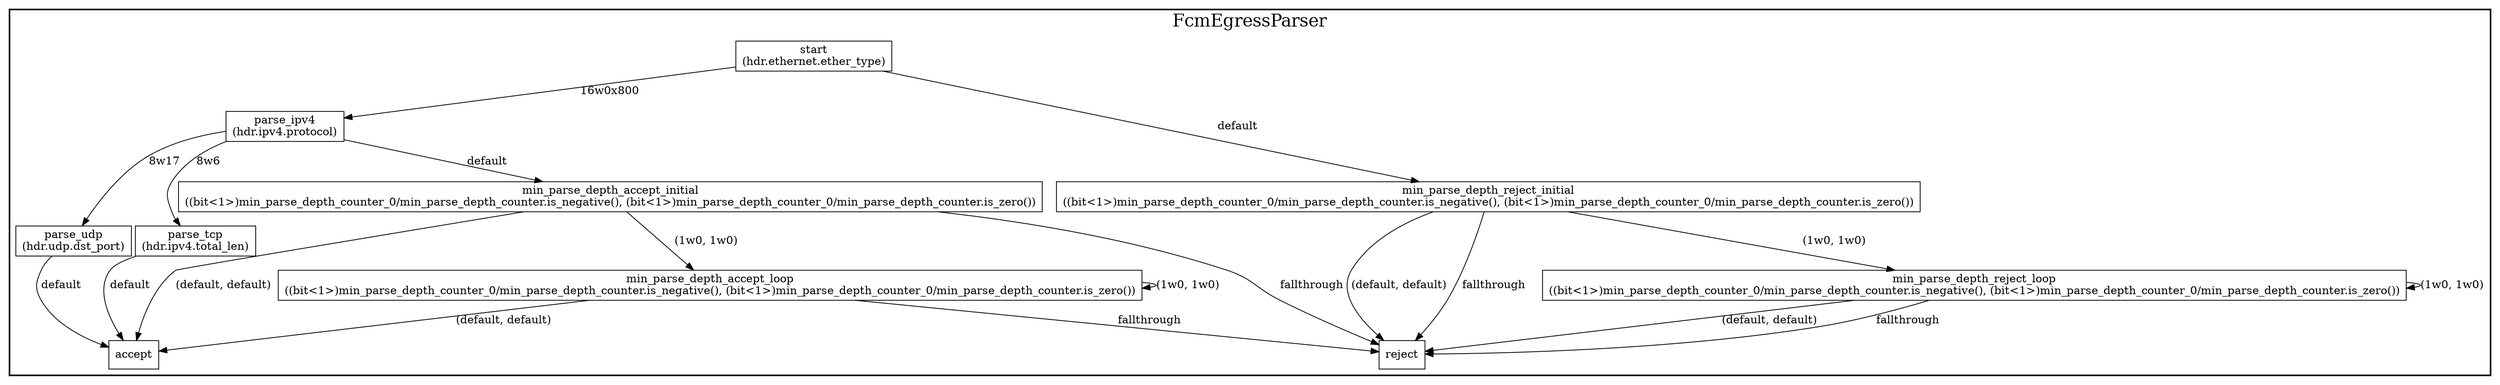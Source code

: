 digraph FcmEgressParser {
subgraph clusterFcmEgressParser {
graph [
fontsize="22pt", label=FcmEgressParser, style=bold];
0[label="start
(hdr.ethernet.ether_type)", margin="", shape=rectangle, style=solid];
1[label="parse_ipv4
(hdr.ipv4.protocol)", margin="", shape=rectangle, style=solid];
2[label="parse_tcp
(hdr.ipv4.total_len)", margin="", shape=rectangle, style=solid];
3[label="parse_udp
(hdr.udp.dst_port)", margin="", shape=rectangle, style=solid];
4[label=accept, margin="", shape=rectangle, style=solid];
5[label=reject, margin="", shape=rectangle, style=solid];
6[label="min_parse_depth_accept_initial
((bit<1>)min_parse_depth_counter_0/min_parse_depth_counter.is_negative(), (bit<1>)min_parse_depth_counter_0/min_parse_depth_counter.is_zero())", margin="", shape=rectangle, style=solid];
7[label="min_parse_depth_accept_loop
((bit<1>)min_parse_depth_counter_0/min_parse_depth_counter.is_negative(), (bit<1>)min_parse_depth_counter_0/min_parse_depth_counter.is_zero())", margin="", shape=rectangle, style=solid];
8[label="min_parse_depth_reject_initial
((bit<1>)min_parse_depth_counter_0/min_parse_depth_counter.is_negative(), (bit<1>)min_parse_depth_counter_0/min_parse_depth_counter.is_zero())", margin="", shape=rectangle, style=solid];
9[label="min_parse_depth_reject_loop
((bit<1>)min_parse_depth_counter_0/min_parse_depth_counter.is_negative(), (bit<1>)min_parse_depth_counter_0/min_parse_depth_counter.is_zero())", margin="", shape=rectangle, style=solid];
0 -> 1[label="16w0x800"];
0 -> 8[label=default];
1 -> 2[label="8w6"];
1 -> 3[label="8w17"];
1 -> 6[label=default];
2 -> 4[label=default];
3 -> 4[label=default];
6 -> 7[label="(1w0, 1w0)"];
6 -> 4[label="(default, default)"];
6 -> 5[label=fallthrough];
7 -> 7[label="(1w0, 1w0)"];
7 -> 4[label="(default, default)"];
7 -> 5[label=fallthrough];
8 -> 9[label="(1w0, 1w0)"];
8 -> 5[label="(default, default)"];
8 -> 5[label=fallthrough];
9 -> 9[label="(1w0, 1w0)"];
9 -> 5[label="(default, default)"];
9 -> 5[label=fallthrough];
}
}
